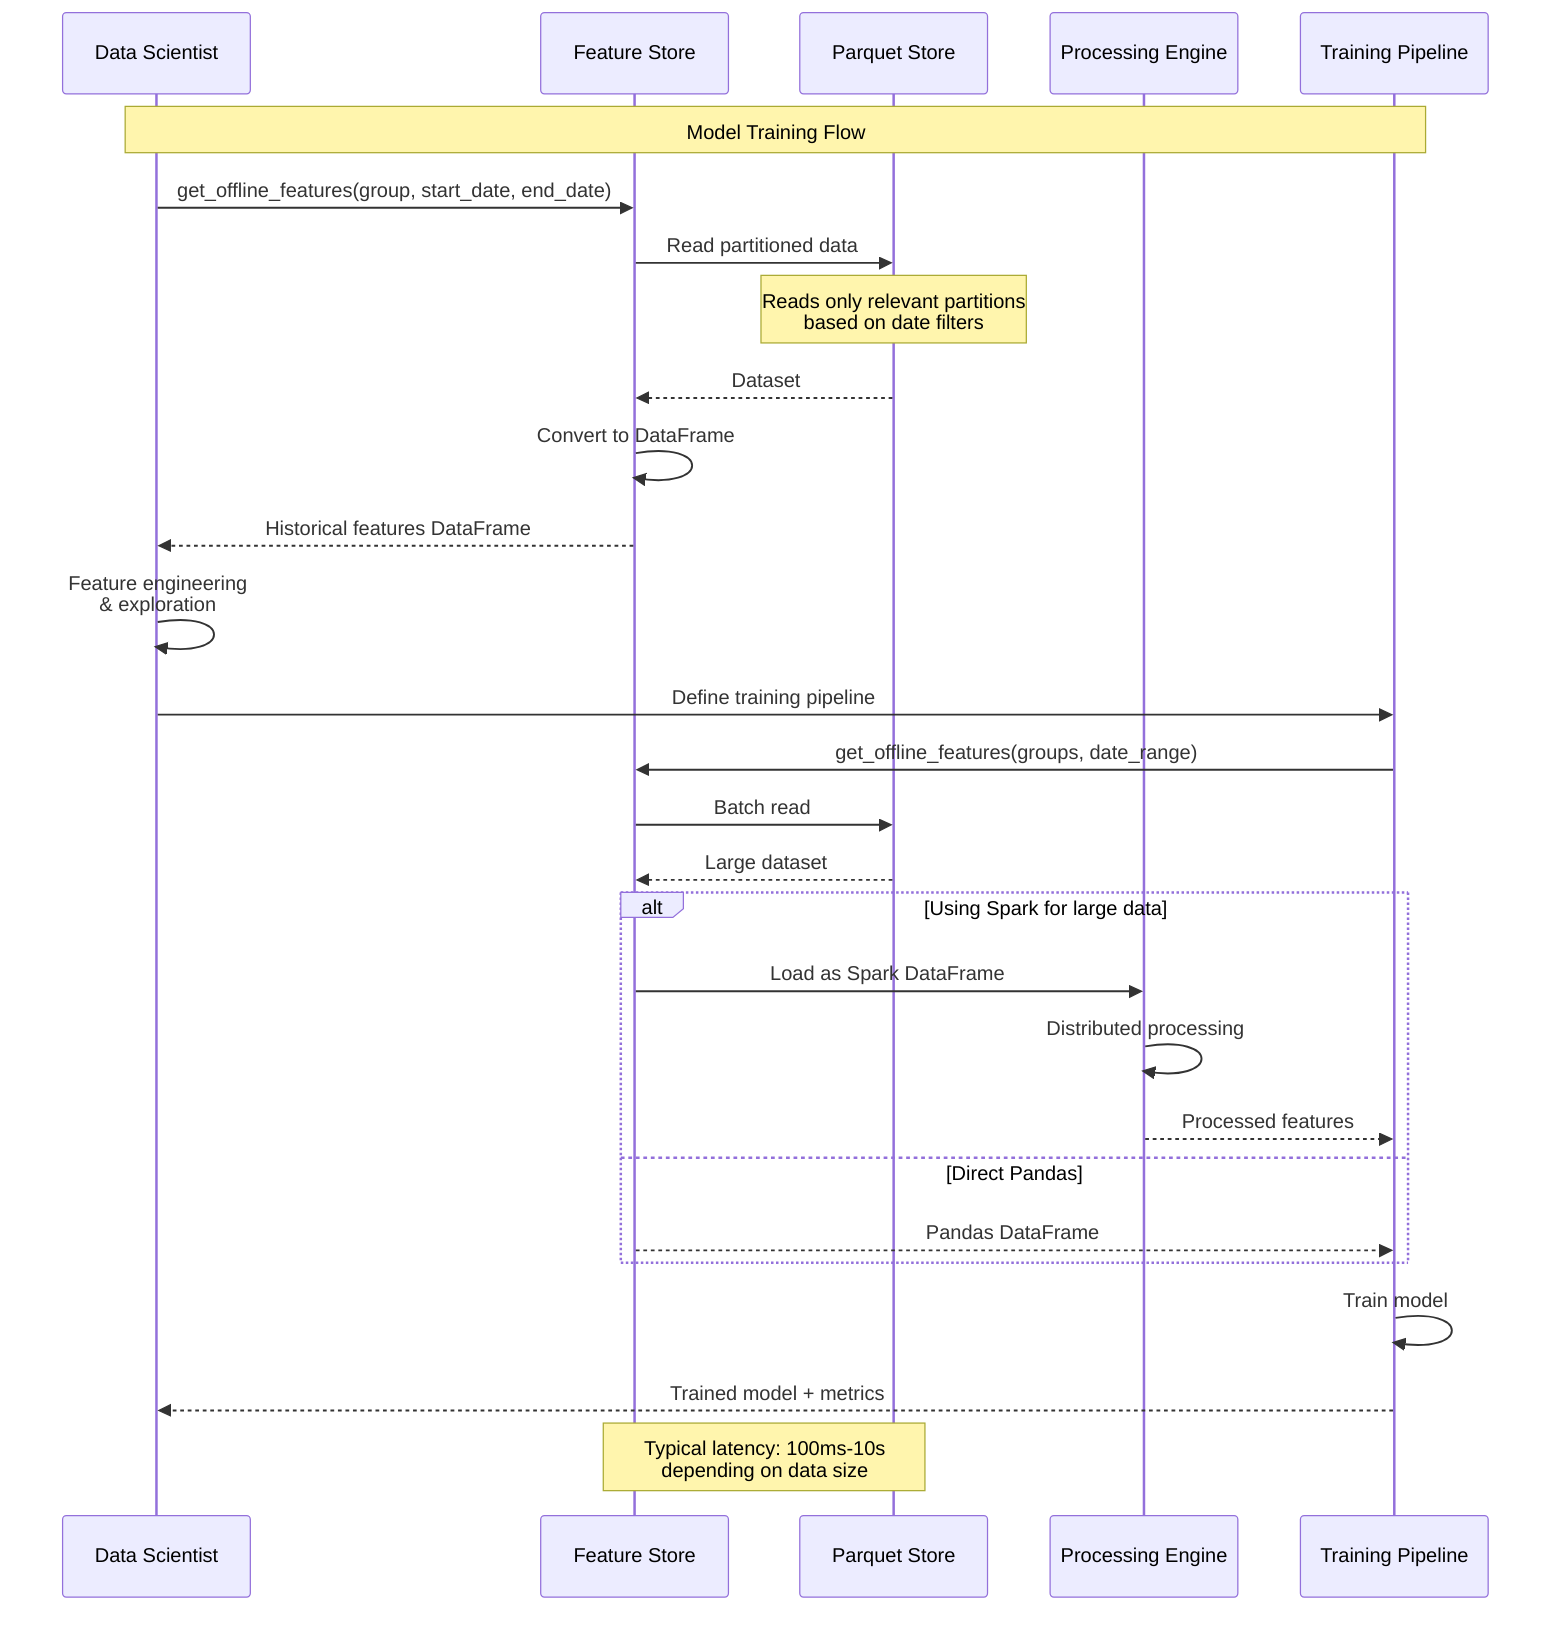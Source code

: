 sequenceDiagram
    participant Scientist as Data Scientist
    participant FS as Feature Store
    participant Parquet as Parquet Store
    participant Spark as Processing Engine
    participant Train as Training Pipeline

    Note over Scientist,Train: Model Training Flow

    Scientist->>FS: get_offline_features(group, start_date, end_date)
    FS->>Parquet: Read partitioned data
    
    Note over Parquet: Reads only relevant partitions<br/>based on date filters
    
    Parquet-->>FS: Dataset
    FS->>FS: Convert to DataFrame
    FS-->>Scientist: Historical features DataFrame
    
    Scientist->>Scientist: Feature engineering<br/>& exploration
    
    Scientist->>Train: Define training pipeline
    Train->>FS: get_offline_features(groups, date_range)
    FS->>Parquet: Batch read
    Parquet-->>FS: Large dataset
    
    alt Using Spark for large data
        FS->>Spark: Load as Spark DataFrame
        Spark->>Spark: Distributed processing
        Spark-->>Train: Processed features
    else Direct Pandas
        FS-->>Train: Pandas DataFrame
    end
    
    Train->>Train: Train model
    Train-->>Scientist: Trained model + metrics
    
    Note over FS,Parquet: Typical latency: 100ms-10s<br/>depending on data size